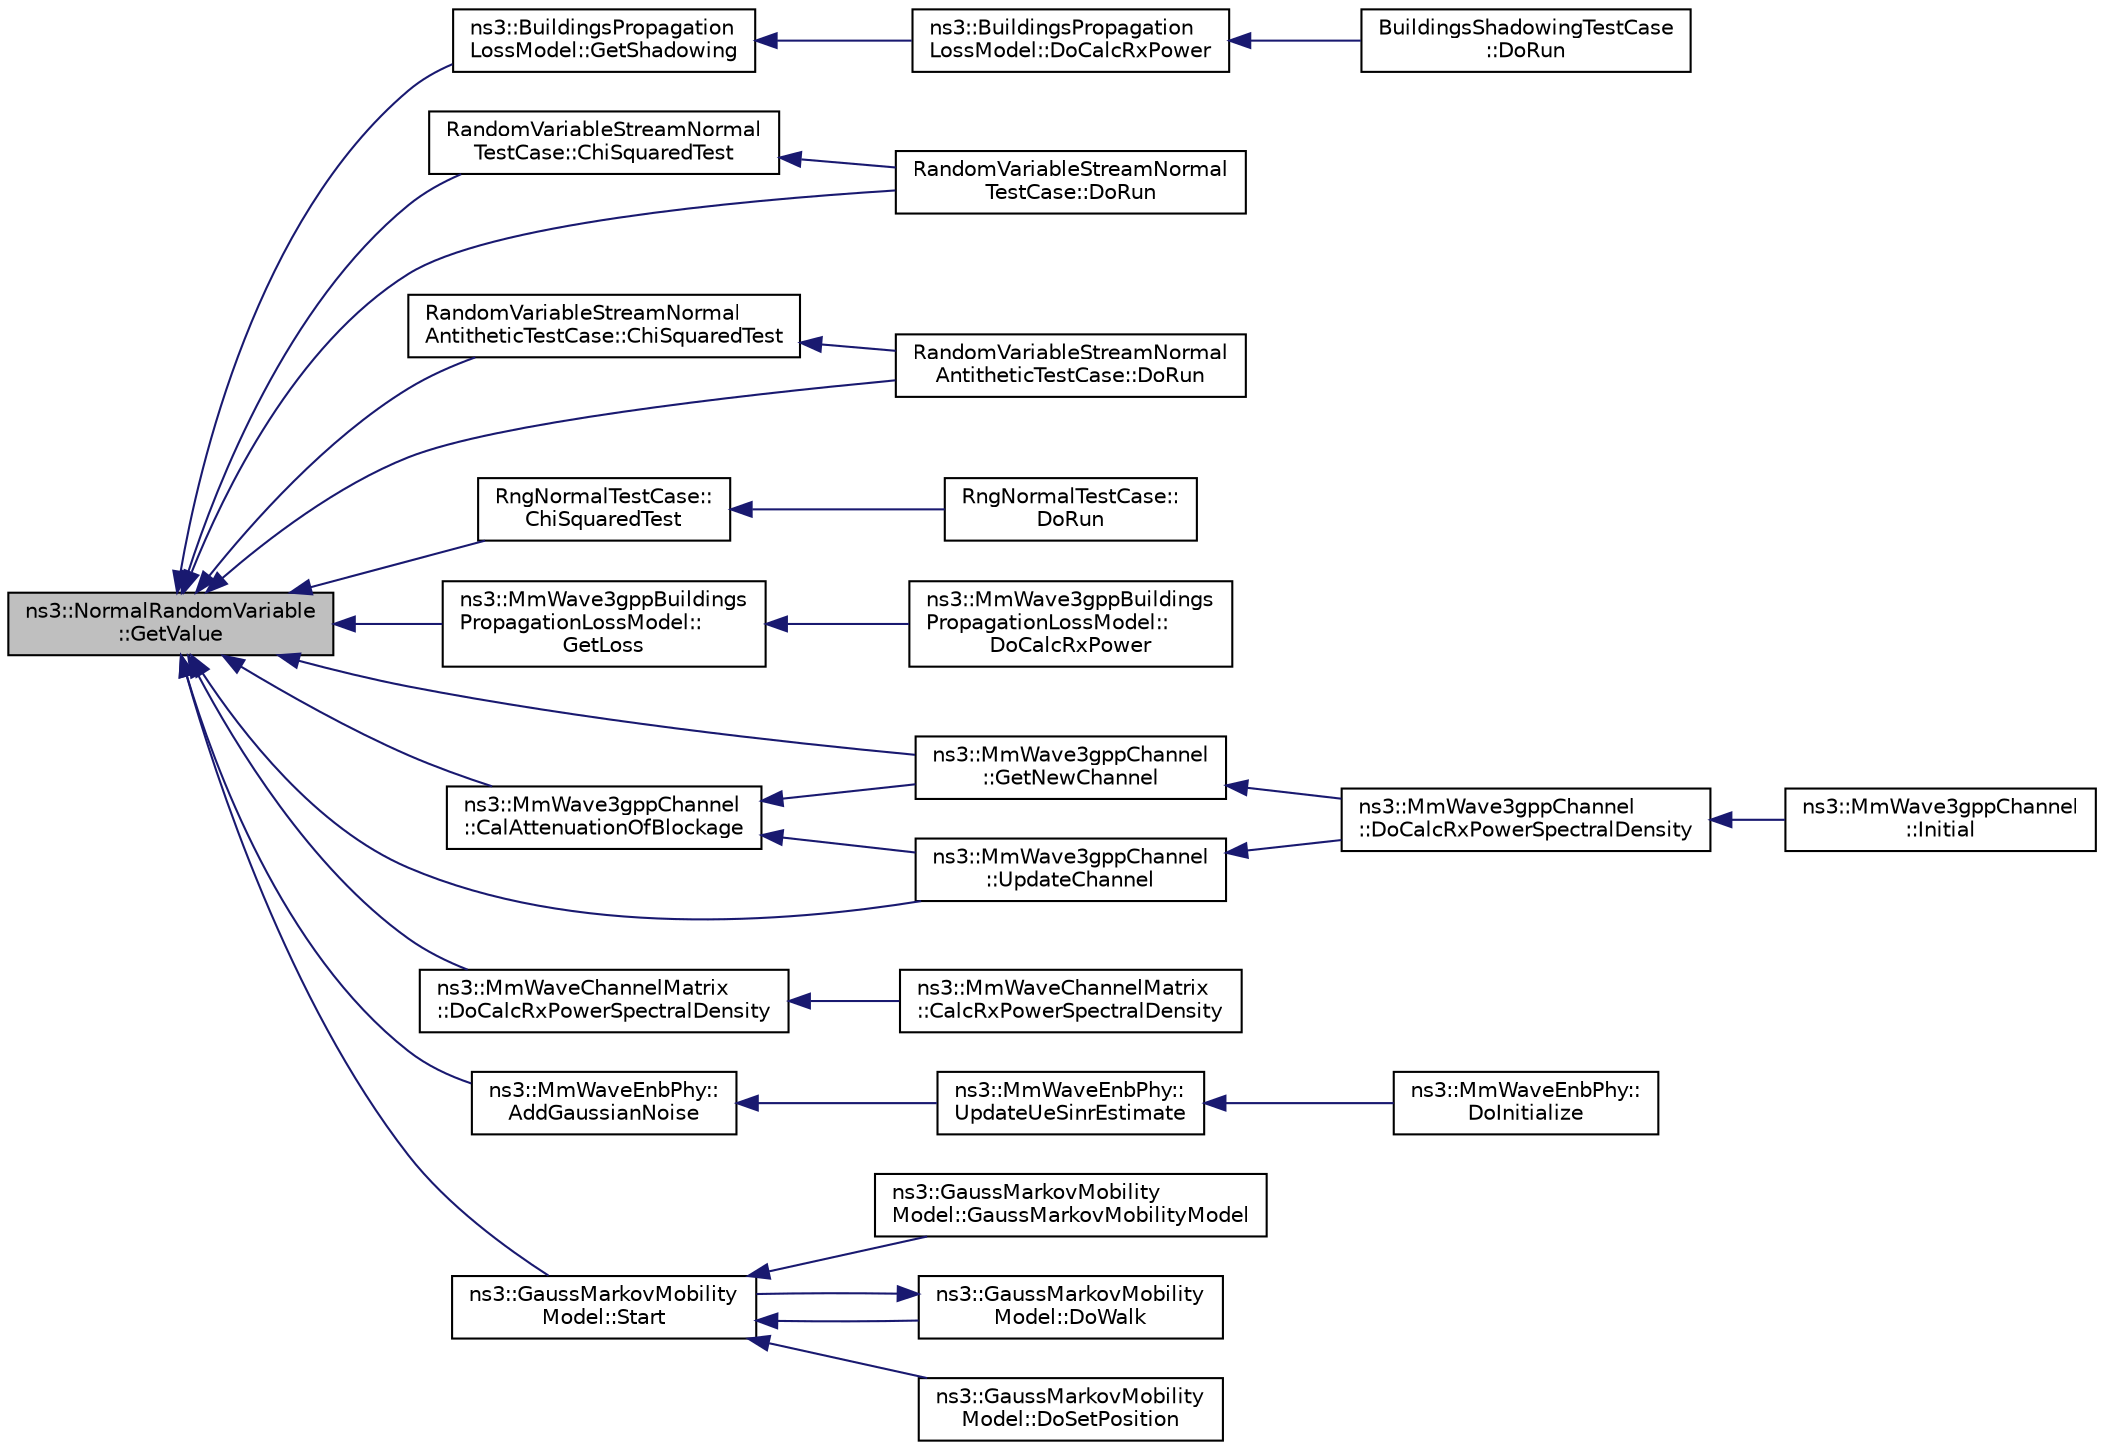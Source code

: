 digraph "ns3::NormalRandomVariable::GetValue"
{
  edge [fontname="Helvetica",fontsize="10",labelfontname="Helvetica",labelfontsize="10"];
  node [fontname="Helvetica",fontsize="10",shape=record];
  rankdir="LR";
  Node1 [label="ns3::NormalRandomVariable\l::GetValue",height=0.2,width=0.4,color="black", fillcolor="grey75", style="filled", fontcolor="black"];
  Node1 -> Node2 [dir="back",color="midnightblue",fontsize="10",style="solid"];
  Node2 [label="ns3::BuildingsPropagation\lLossModel::GetShadowing",height=0.2,width=0.4,color="black", fillcolor="white", style="filled",URL="$db/db0/classns3_1_1BuildingsPropagationLossModel.html#a86284db6dc9c9ce92d707e6de5319e56"];
  Node2 -> Node3 [dir="back",color="midnightblue",fontsize="10",style="solid"];
  Node3 [label="ns3::BuildingsPropagation\lLossModel::DoCalcRxPower",height=0.2,width=0.4,color="black", fillcolor="white", style="filled",URL="$db/db0/classns3_1_1BuildingsPropagationLossModel.html#a4037802437c75f0b1707997c8612bdaf"];
  Node3 -> Node4 [dir="back",color="midnightblue",fontsize="10",style="solid"];
  Node4 [label="BuildingsShadowingTestCase\l::DoRun",height=0.2,width=0.4,color="black", fillcolor="white", style="filled",URL="$d8/da7/classBuildingsShadowingTestCase.html#af15f6da1544ebf8348987f0829678932",tooltip="Implementation to actually run this TestCase. "];
  Node1 -> Node5 [dir="back",color="midnightblue",fontsize="10",style="solid"];
  Node5 [label="RandomVariableStreamNormal\lTestCase::ChiSquaredTest",height=0.2,width=0.4,color="black", fillcolor="white", style="filled",URL="$dc/d32/classRandomVariableStreamNormalTestCase.html#a4217d718d419aead140f0204f74990de"];
  Node5 -> Node6 [dir="back",color="midnightblue",fontsize="10",style="solid"];
  Node6 [label="RandomVariableStreamNormal\lTestCase::DoRun",height=0.2,width=0.4,color="black", fillcolor="white", style="filled",URL="$dc/d32/classRandomVariableStreamNormalTestCase.html#a2c1c4ae92a8968425acae293ab6902ae",tooltip="Implementation to actually run this TestCase. "];
  Node1 -> Node6 [dir="back",color="midnightblue",fontsize="10",style="solid"];
  Node1 -> Node7 [dir="back",color="midnightblue",fontsize="10",style="solid"];
  Node7 [label="RandomVariableStreamNormal\lAntitheticTestCase::ChiSquaredTest",height=0.2,width=0.4,color="black", fillcolor="white", style="filled",URL="$d3/de9/classRandomVariableStreamNormalAntitheticTestCase.html#a685f62e02fc09e39ff03e6bf82b1bad3"];
  Node7 -> Node8 [dir="back",color="midnightblue",fontsize="10",style="solid"];
  Node8 [label="RandomVariableStreamNormal\lAntitheticTestCase::DoRun",height=0.2,width=0.4,color="black", fillcolor="white", style="filled",URL="$d3/de9/classRandomVariableStreamNormalAntitheticTestCase.html#a233f98f7ae2e023e58a32e69d3d801a1",tooltip="Implementation to actually run this TestCase. "];
  Node1 -> Node8 [dir="back",color="midnightblue",fontsize="10",style="solid"];
  Node1 -> Node9 [dir="back",color="midnightblue",fontsize="10",style="solid"];
  Node9 [label="RngNormalTestCase::\lChiSquaredTest",height=0.2,width=0.4,color="black", fillcolor="white", style="filled",URL="$d7/d59/classRngNormalTestCase.html#a342c783782fc1ff54521ed57776498ab"];
  Node9 -> Node10 [dir="back",color="midnightblue",fontsize="10",style="solid"];
  Node10 [label="RngNormalTestCase::\lDoRun",height=0.2,width=0.4,color="black", fillcolor="white", style="filled",URL="$d7/d59/classRngNormalTestCase.html#a6eaa7e1dc1a88104c3a6fcd5b2d14841",tooltip="Implementation to actually run this TestCase. "];
  Node1 -> Node11 [dir="back",color="midnightblue",fontsize="10",style="solid"];
  Node11 [label="ns3::MmWave3gppBuildings\lPropagationLossModel::\lGetLoss",height=0.2,width=0.4,color="black", fillcolor="white", style="filled",URL="$d6/d89/classns3_1_1MmWave3gppBuildingsPropagationLossModel.html#ae461e2a33b54da63fe384804e719813b"];
  Node11 -> Node12 [dir="back",color="midnightblue",fontsize="10",style="solid"];
  Node12 [label="ns3::MmWave3gppBuildings\lPropagationLossModel::\lDoCalcRxPower",height=0.2,width=0.4,color="black", fillcolor="white", style="filled",URL="$d6/d89/classns3_1_1MmWave3gppBuildingsPropagationLossModel.html#ada18d8a51aff691ae918be09794df267"];
  Node1 -> Node13 [dir="back",color="midnightblue",fontsize="10",style="solid"];
  Node13 [label="ns3::MmWave3gppChannel\l::GetNewChannel",height=0.2,width=0.4,color="black", fillcolor="white", style="filled",URL="$d5/d15/classns3_1_1MmWave3gppChannel.html#aef5bd6982d739715d7bbba3166e75116"];
  Node13 -> Node14 [dir="back",color="midnightblue",fontsize="10",style="solid"];
  Node14 [label="ns3::MmWave3gppChannel\l::DoCalcRxPowerSpectralDensity",height=0.2,width=0.4,color="black", fillcolor="white", style="filled",URL="$d5/d15/classns3_1_1MmWave3gppChannel.html#a598876f469ba922150b9d9b86e160ca0"];
  Node14 -> Node15 [dir="back",color="midnightblue",fontsize="10",style="solid"];
  Node15 [label="ns3::MmWave3gppChannel\l::Initial",height=0.2,width=0.4,color="black", fillcolor="white", style="filled",URL="$d5/d15/classns3_1_1MmWave3gppChannel.html#ad51205a072737028520bb1bf7d255050"];
  Node1 -> Node16 [dir="back",color="midnightblue",fontsize="10",style="solid"];
  Node16 [label="ns3::MmWave3gppChannel\l::UpdateChannel",height=0.2,width=0.4,color="black", fillcolor="white", style="filled",URL="$d5/d15/classns3_1_1MmWave3gppChannel.html#a765f45f9d98c15655c8ea6288e86f111"];
  Node16 -> Node14 [dir="back",color="midnightblue",fontsize="10",style="solid"];
  Node1 -> Node17 [dir="back",color="midnightblue",fontsize="10",style="solid"];
  Node17 [label="ns3::MmWave3gppChannel\l::CalAttenuationOfBlockage",height=0.2,width=0.4,color="black", fillcolor="white", style="filled",URL="$d5/d15/classns3_1_1MmWave3gppChannel.html#aff8853ed48d4aeb1a5d4960a843f5f1a"];
  Node17 -> Node13 [dir="back",color="midnightblue",fontsize="10",style="solid"];
  Node17 -> Node16 [dir="back",color="midnightblue",fontsize="10",style="solid"];
  Node1 -> Node18 [dir="back",color="midnightblue",fontsize="10",style="solid"];
  Node18 [label="ns3::MmWaveChannelMatrix\l::DoCalcRxPowerSpectralDensity",height=0.2,width=0.4,color="black", fillcolor="white", style="filled",URL="$d6/d57/classns3_1_1MmWaveChannelMatrix.html#a707a28baf614560635774d0994a656f3"];
  Node18 -> Node19 [dir="back",color="midnightblue",fontsize="10",style="solid"];
  Node19 [label="ns3::MmWaveChannelMatrix\l::CalcRxPowerSpectralDensity",height=0.2,width=0.4,color="black", fillcolor="white", style="filled",URL="$d6/d57/classns3_1_1MmWaveChannelMatrix.html#aa6524cfff31f5c6c2d8aca4915ff9f8d"];
  Node1 -> Node20 [dir="back",color="midnightblue",fontsize="10",style="solid"];
  Node20 [label="ns3::MmWaveEnbPhy::\lAddGaussianNoise",height=0.2,width=0.4,color="black", fillcolor="white", style="filled",URL="$d1/d58/classns3_1_1MmWaveEnbPhy.html#a5c2d760ae23133aae1b22b513a864192"];
  Node20 -> Node21 [dir="back",color="midnightblue",fontsize="10",style="solid"];
  Node21 [label="ns3::MmWaveEnbPhy::\lUpdateUeSinrEstimate",height=0.2,width=0.4,color="black", fillcolor="white", style="filled",URL="$d1/d58/classns3_1_1MmWaveEnbPhy.html#a09aa03118ceed8c46f87dc0f6b6c71a2"];
  Node21 -> Node22 [dir="back",color="midnightblue",fontsize="10",style="solid"];
  Node22 [label="ns3::MmWaveEnbPhy::\lDoInitialize",height=0.2,width=0.4,color="black", fillcolor="white", style="filled",URL="$d1/d58/classns3_1_1MmWaveEnbPhy.html#ad591594eeb17ea029240b75c9f578578"];
  Node1 -> Node23 [dir="back",color="midnightblue",fontsize="10",style="solid"];
  Node23 [label="ns3::GaussMarkovMobility\lModel::Start",height=0.2,width=0.4,color="black", fillcolor="white", style="filled",URL="$db/dd2/classns3_1_1GaussMarkovMobilityModel.html#aad0bc916f9593960e6b2b72884688774"];
  Node23 -> Node24 [dir="back",color="midnightblue",fontsize="10",style="solid"];
  Node24 [label="ns3::GaussMarkovMobility\lModel::GaussMarkovMobilityModel",height=0.2,width=0.4,color="black", fillcolor="white", style="filled",URL="$db/dd2/classns3_1_1GaussMarkovMobilityModel.html#aa151f31da16245cc8bd7fd05e64a3cee"];
  Node23 -> Node25 [dir="back",color="midnightblue",fontsize="10",style="solid"];
  Node25 [label="ns3::GaussMarkovMobility\lModel::DoWalk",height=0.2,width=0.4,color="black", fillcolor="white", style="filled",URL="$db/dd2/classns3_1_1GaussMarkovMobilityModel.html#a1ede407a75cc9524898cde98368bd395"];
  Node25 -> Node23 [dir="back",color="midnightblue",fontsize="10",style="solid"];
  Node23 -> Node26 [dir="back",color="midnightblue",fontsize="10",style="solid"];
  Node26 [label="ns3::GaussMarkovMobility\lModel::DoSetPosition",height=0.2,width=0.4,color="black", fillcolor="white", style="filled",URL="$db/dd2/classns3_1_1GaussMarkovMobilityModel.html#abe13b92e3c92adfff7aee6cbb6b52f26"];
}
